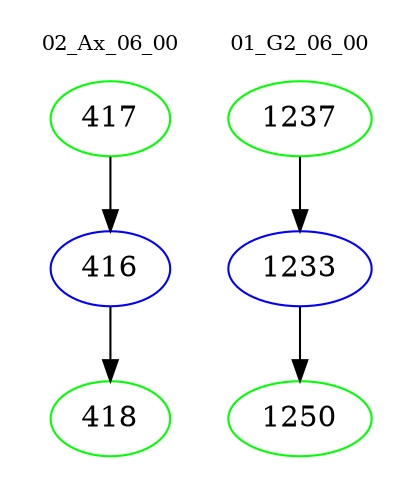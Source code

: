 digraph{
subgraph cluster_0 {
color = white
label = "02_Ax_06_00";
fontsize=10;
T0_417 [label="417", color="green"]
T0_417 -> T0_416 [color="black"]
T0_416 [label="416", color="blue"]
T0_416 -> T0_418 [color="black"]
T0_418 [label="418", color="green"]
}
subgraph cluster_1 {
color = white
label = "01_G2_06_00";
fontsize=10;
T1_1237 [label="1237", color="green"]
T1_1237 -> T1_1233 [color="black"]
T1_1233 [label="1233", color="blue"]
T1_1233 -> T1_1250 [color="black"]
T1_1250 [label="1250", color="green"]
}
}
